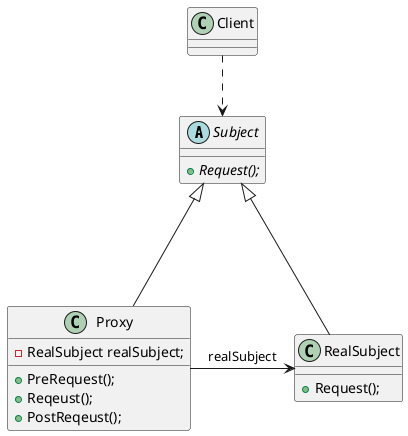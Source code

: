 @startuml

abstract class Subject{
+{abstract} Request();
}

class RealSubject{
+Request();
}
class Proxy{
-RealSubject realSubject;
+PreRequest();
+Reqeust();
+PostReqeust();
}

Proxy -up--|> Subject
RealSubject -up-|>Subject

Proxy -right->RealSubject:realSubject

Client ..>Subject
@enduml